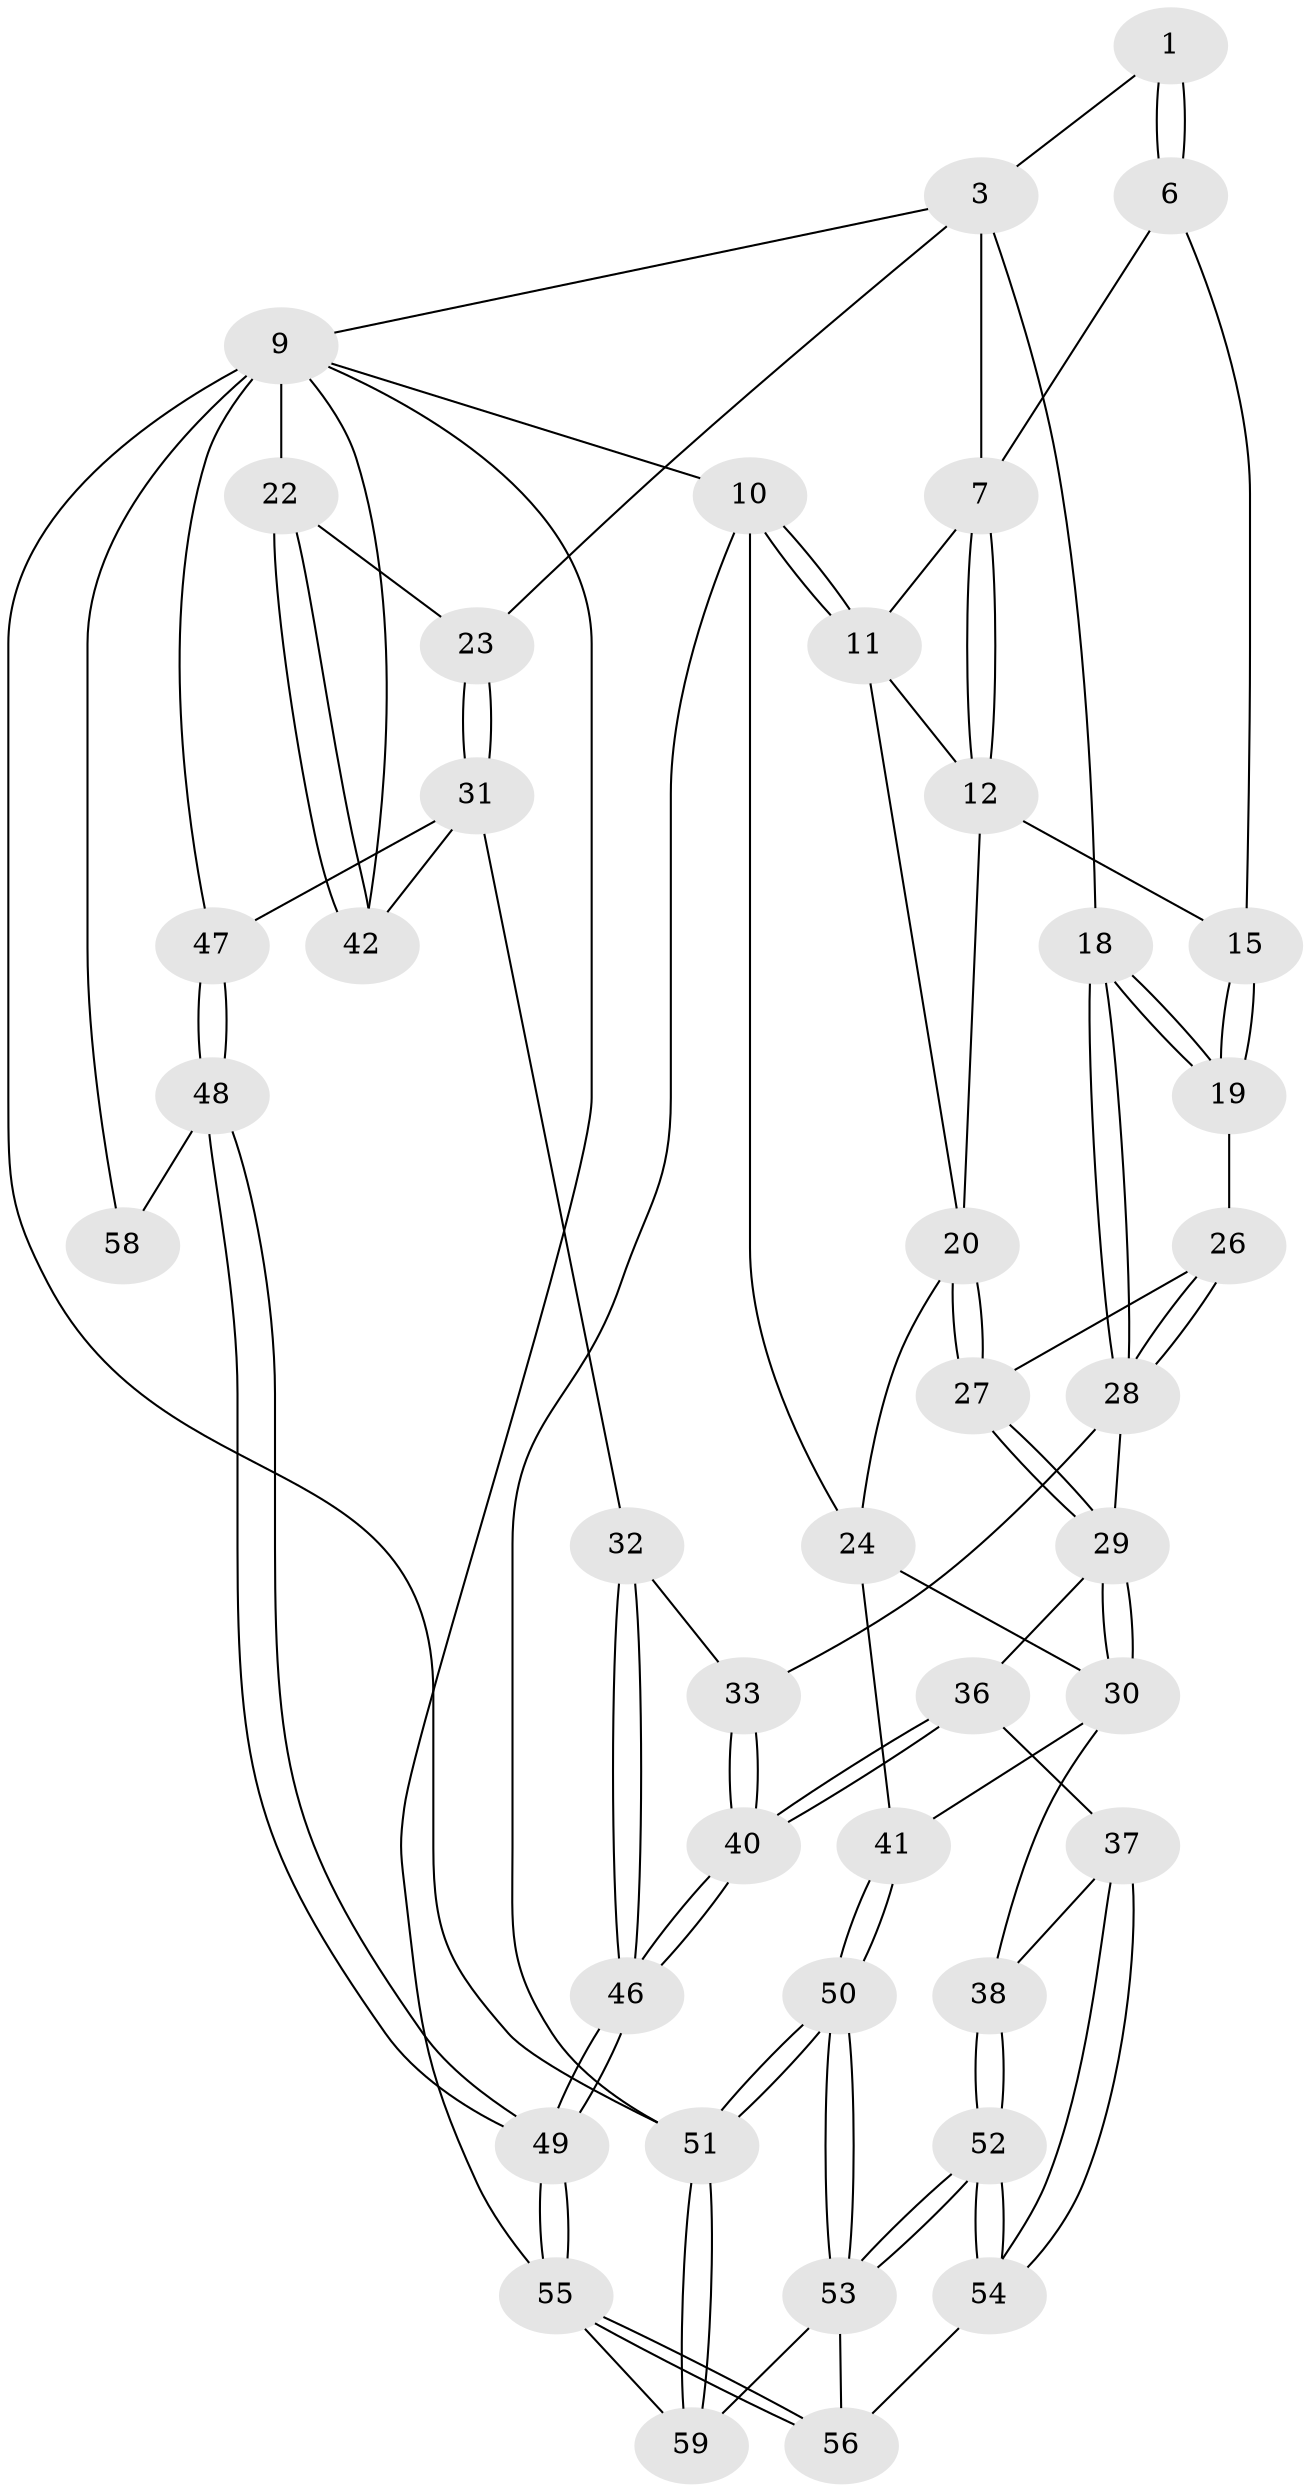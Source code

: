 // original degree distribution, {3: 0.03278688524590164, 4: 0.21311475409836064, 5: 0.5901639344262295, 6: 0.16393442622950818}
// Generated by graph-tools (version 1.1) at 2025/21/03/04/25 18:21:07]
// undirected, 42 vertices, 101 edges
graph export_dot {
graph [start="1"]
  node [color=gray90,style=filled];
  1 [pos="+0.38541259469946576+0.07181303997975719",super="+2"];
  3 [pos="+0.6205804837471367+0.18980686394920507",super="+4+17"];
  6 [pos="+0.38866611294021575+0.21059157820352153",super="+14"];
  7 [pos="+0.313063479031674+0.2036661803984037",super="+8"];
  9 [pos="+1+0",super="+44"];
  10 [pos="+0+0"];
  11 [pos="+0+0",super="+13"];
  12 [pos="+0.273103282554549+0.2810849944900811",super="+16"];
  15 [pos="+0.39979507671854736+0.30721602226775085"];
  18 [pos="+0.591933989724007+0.3901297820880585"];
  19 [pos="+0.5193988284058132+0.37736436396668976"];
  20 [pos="+0.26591277187156354+0.44665880649347833",super="+21"];
  22 [pos="+1+0.38919440368955405"];
  23 [pos="+0.6651771921735741+0.4302631284310406"];
  24 [pos="+0+0.46384228316418374",super="+25"];
  26 [pos="+0.3470860952155891+0.46595231467820775"];
  27 [pos="+0.2692035342360695+0.472202406120069"];
  28 [pos="+0.4643935419168156+0.5429392280801449",super="+34"];
  29 [pos="+0.23961808525808037+0.5413027182010042",super="+35"];
  30 [pos="+0.20641661343081794+0.5649765815347588",super="+39"];
  31 [pos="+0.6648203511279254+0.6046608581180998",super="+43"];
  32 [pos="+0.538489944130008+0.6477262362800297"];
  33 [pos="+0.4605410639293269+0.6340176150581766"];
  36 [pos="+0.3343995007865047+0.7524766430442779"];
  37 [pos="+0.31948039646423315+0.7545696046611139"];
  38 [pos="+0.19119769527830577+0.665716542420959"];
  40 [pos="+0.42167080037867394+0.7735369055373228"];
  41 [pos="+0+0.7621704523252228"];
  42 [pos="+1+0.44150162499853735"];
  46 [pos="+0.5649227245083028+0.978462232631443"];
  47 [pos="+0.7224868002432795+0.6927086063731598"];
  48 [pos="+0.7095838624914921+0.8948025305538233"];
  49 [pos="+0.5933948711932862+1"];
  50 [pos="+0+0.8867067643421553"];
  51 [pos="+0+1"];
  52 [pos="+0.1445745486166612+0.862418811470694"];
  53 [pos="+0.13992477477857576+0.8707406639834212",super="+57"];
  54 [pos="+0.29825679145327105+0.7948264383051775"];
  55 [pos="+0.5764413671528298+1",super="+60"];
  56 [pos="+0.3144719196941636+0.9029025989633285"];
  58 [pos="+0.9348691305855003+0.8491773446603287"];
  59 [pos="+0.2643129475412767+1"];
  1 -- 6 [weight=2];
  1 -- 6;
  1 -- 3;
  3 -- 9;
  3 -- 7;
  3 -- 18;
  3 -- 23;
  6 -- 7;
  6 -- 15;
  7 -- 12;
  7 -- 12;
  7 -- 11;
  9 -- 10;
  9 -- 22;
  9 -- 51;
  9 -- 58 [weight=2];
  9 -- 55;
  9 -- 42;
  9 -- 47;
  10 -- 11;
  10 -- 11;
  10 -- 51;
  10 -- 24;
  11 -- 12;
  11 -- 20;
  12 -- 20;
  12 -- 15;
  15 -- 19;
  15 -- 19;
  18 -- 19;
  18 -- 19;
  18 -- 28;
  18 -- 28;
  19 -- 26;
  20 -- 27;
  20 -- 27;
  20 -- 24;
  22 -- 23;
  22 -- 42;
  22 -- 42;
  23 -- 31;
  23 -- 31;
  24 -- 30;
  24 -- 41;
  26 -- 27;
  26 -- 28;
  26 -- 28;
  27 -- 29;
  27 -- 29;
  28 -- 33;
  28 -- 29;
  29 -- 30;
  29 -- 30;
  29 -- 36;
  30 -- 41;
  30 -- 38;
  31 -- 32;
  31 -- 42;
  31 -- 47;
  32 -- 33;
  32 -- 46;
  32 -- 46;
  33 -- 40;
  33 -- 40;
  36 -- 37;
  36 -- 40;
  36 -- 40;
  37 -- 38;
  37 -- 54;
  37 -- 54;
  38 -- 52;
  38 -- 52;
  40 -- 46;
  40 -- 46;
  41 -- 50;
  41 -- 50;
  46 -- 49;
  46 -- 49;
  47 -- 48;
  47 -- 48;
  48 -- 49;
  48 -- 49;
  48 -- 58;
  49 -- 55;
  49 -- 55;
  50 -- 51;
  50 -- 51;
  50 -- 53;
  50 -- 53;
  51 -- 59;
  51 -- 59;
  52 -- 53;
  52 -- 53;
  52 -- 54;
  52 -- 54;
  53 -- 56;
  53 -- 59;
  54 -- 56;
  55 -- 56;
  55 -- 56;
  55 -- 59;
}
